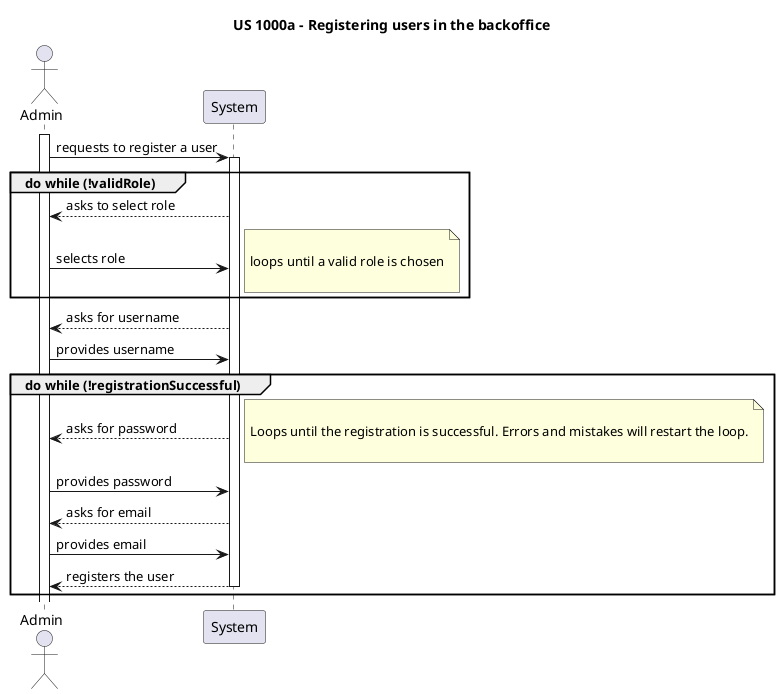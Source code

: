 @startuml
actor Admin as Actor
participant System as SYS

title US 1000a - Registering users in the backoffice

activate Actor

Actor -> SYS : requests to register a user

activate SYS

group do while (!validRole)

SYS --> Actor : asks to select role

Actor -> SYS : selects role

note right

loops until a valid role is chosen

end note

end

SYS --> Actor : asks for username

Actor -> SYS : provides username

group do while (!registrationSuccessful)

SYS --> Actor : asks for password

note right

Loops until the registration is successful. Errors and mistakes will restart the loop.

end note


Actor -> SYS : provides password

SYS --> Actor : asks for email

Actor -> SYS : provides email

SYS --> Actor : registers the user

deactivate SYS

end

@enduml